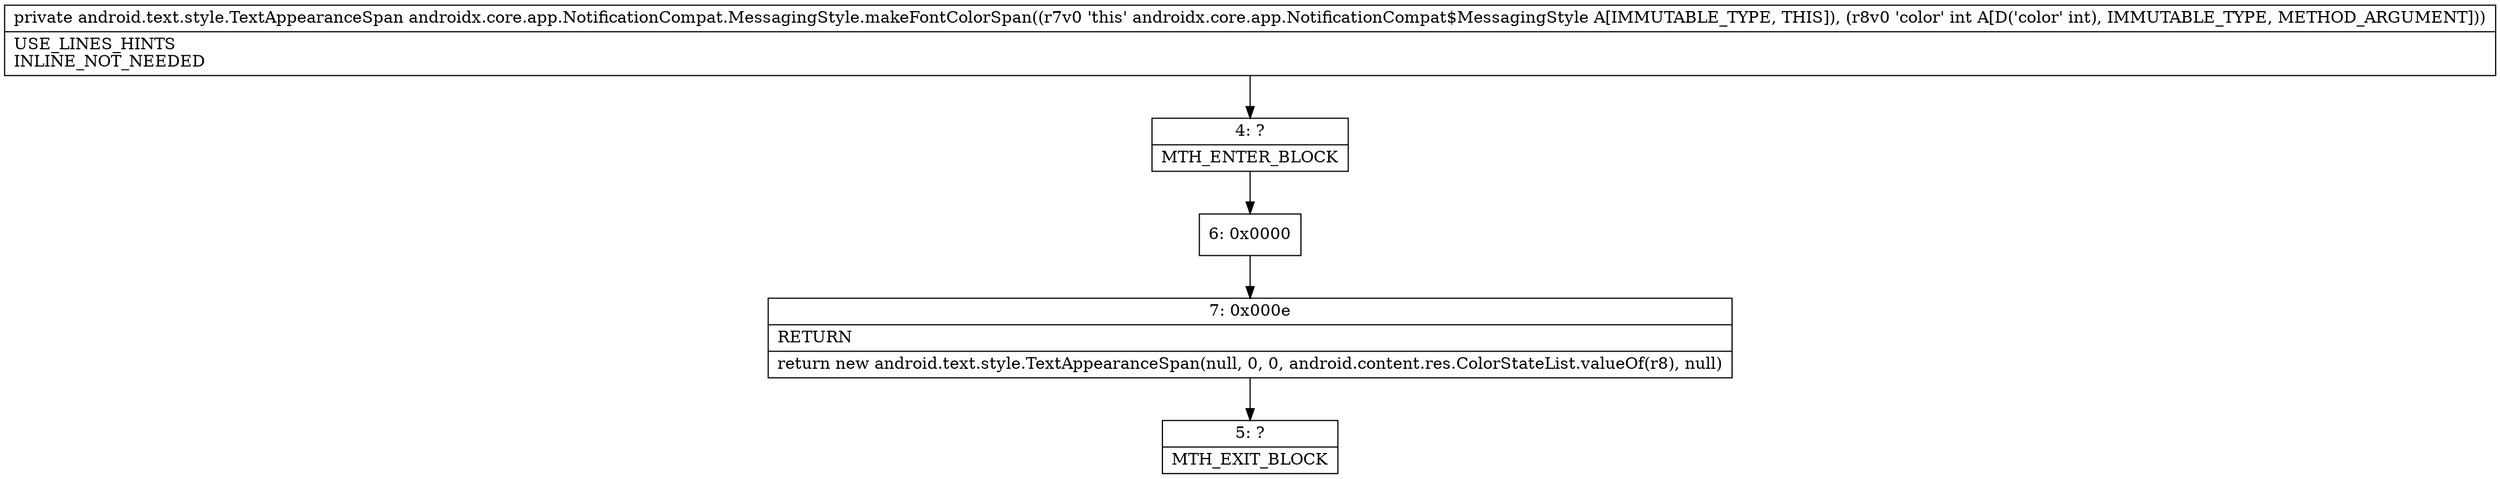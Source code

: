 digraph "CFG forandroidx.core.app.NotificationCompat.MessagingStyle.makeFontColorSpan(I)Landroid\/text\/style\/TextAppearanceSpan;" {
Node_4 [shape=record,label="{4\:\ ?|MTH_ENTER_BLOCK\l}"];
Node_6 [shape=record,label="{6\:\ 0x0000}"];
Node_7 [shape=record,label="{7\:\ 0x000e|RETURN\l|return new android.text.style.TextAppearanceSpan(null, 0, 0, android.content.res.ColorStateList.valueOf(r8), null)\l}"];
Node_5 [shape=record,label="{5\:\ ?|MTH_EXIT_BLOCK\l}"];
MethodNode[shape=record,label="{private android.text.style.TextAppearanceSpan androidx.core.app.NotificationCompat.MessagingStyle.makeFontColorSpan((r7v0 'this' androidx.core.app.NotificationCompat$MessagingStyle A[IMMUTABLE_TYPE, THIS]), (r8v0 'color' int A[D('color' int), IMMUTABLE_TYPE, METHOD_ARGUMENT]))  | USE_LINES_HINTS\lINLINE_NOT_NEEDED\l}"];
MethodNode -> Node_4;Node_4 -> Node_6;
Node_6 -> Node_7;
Node_7 -> Node_5;
}


